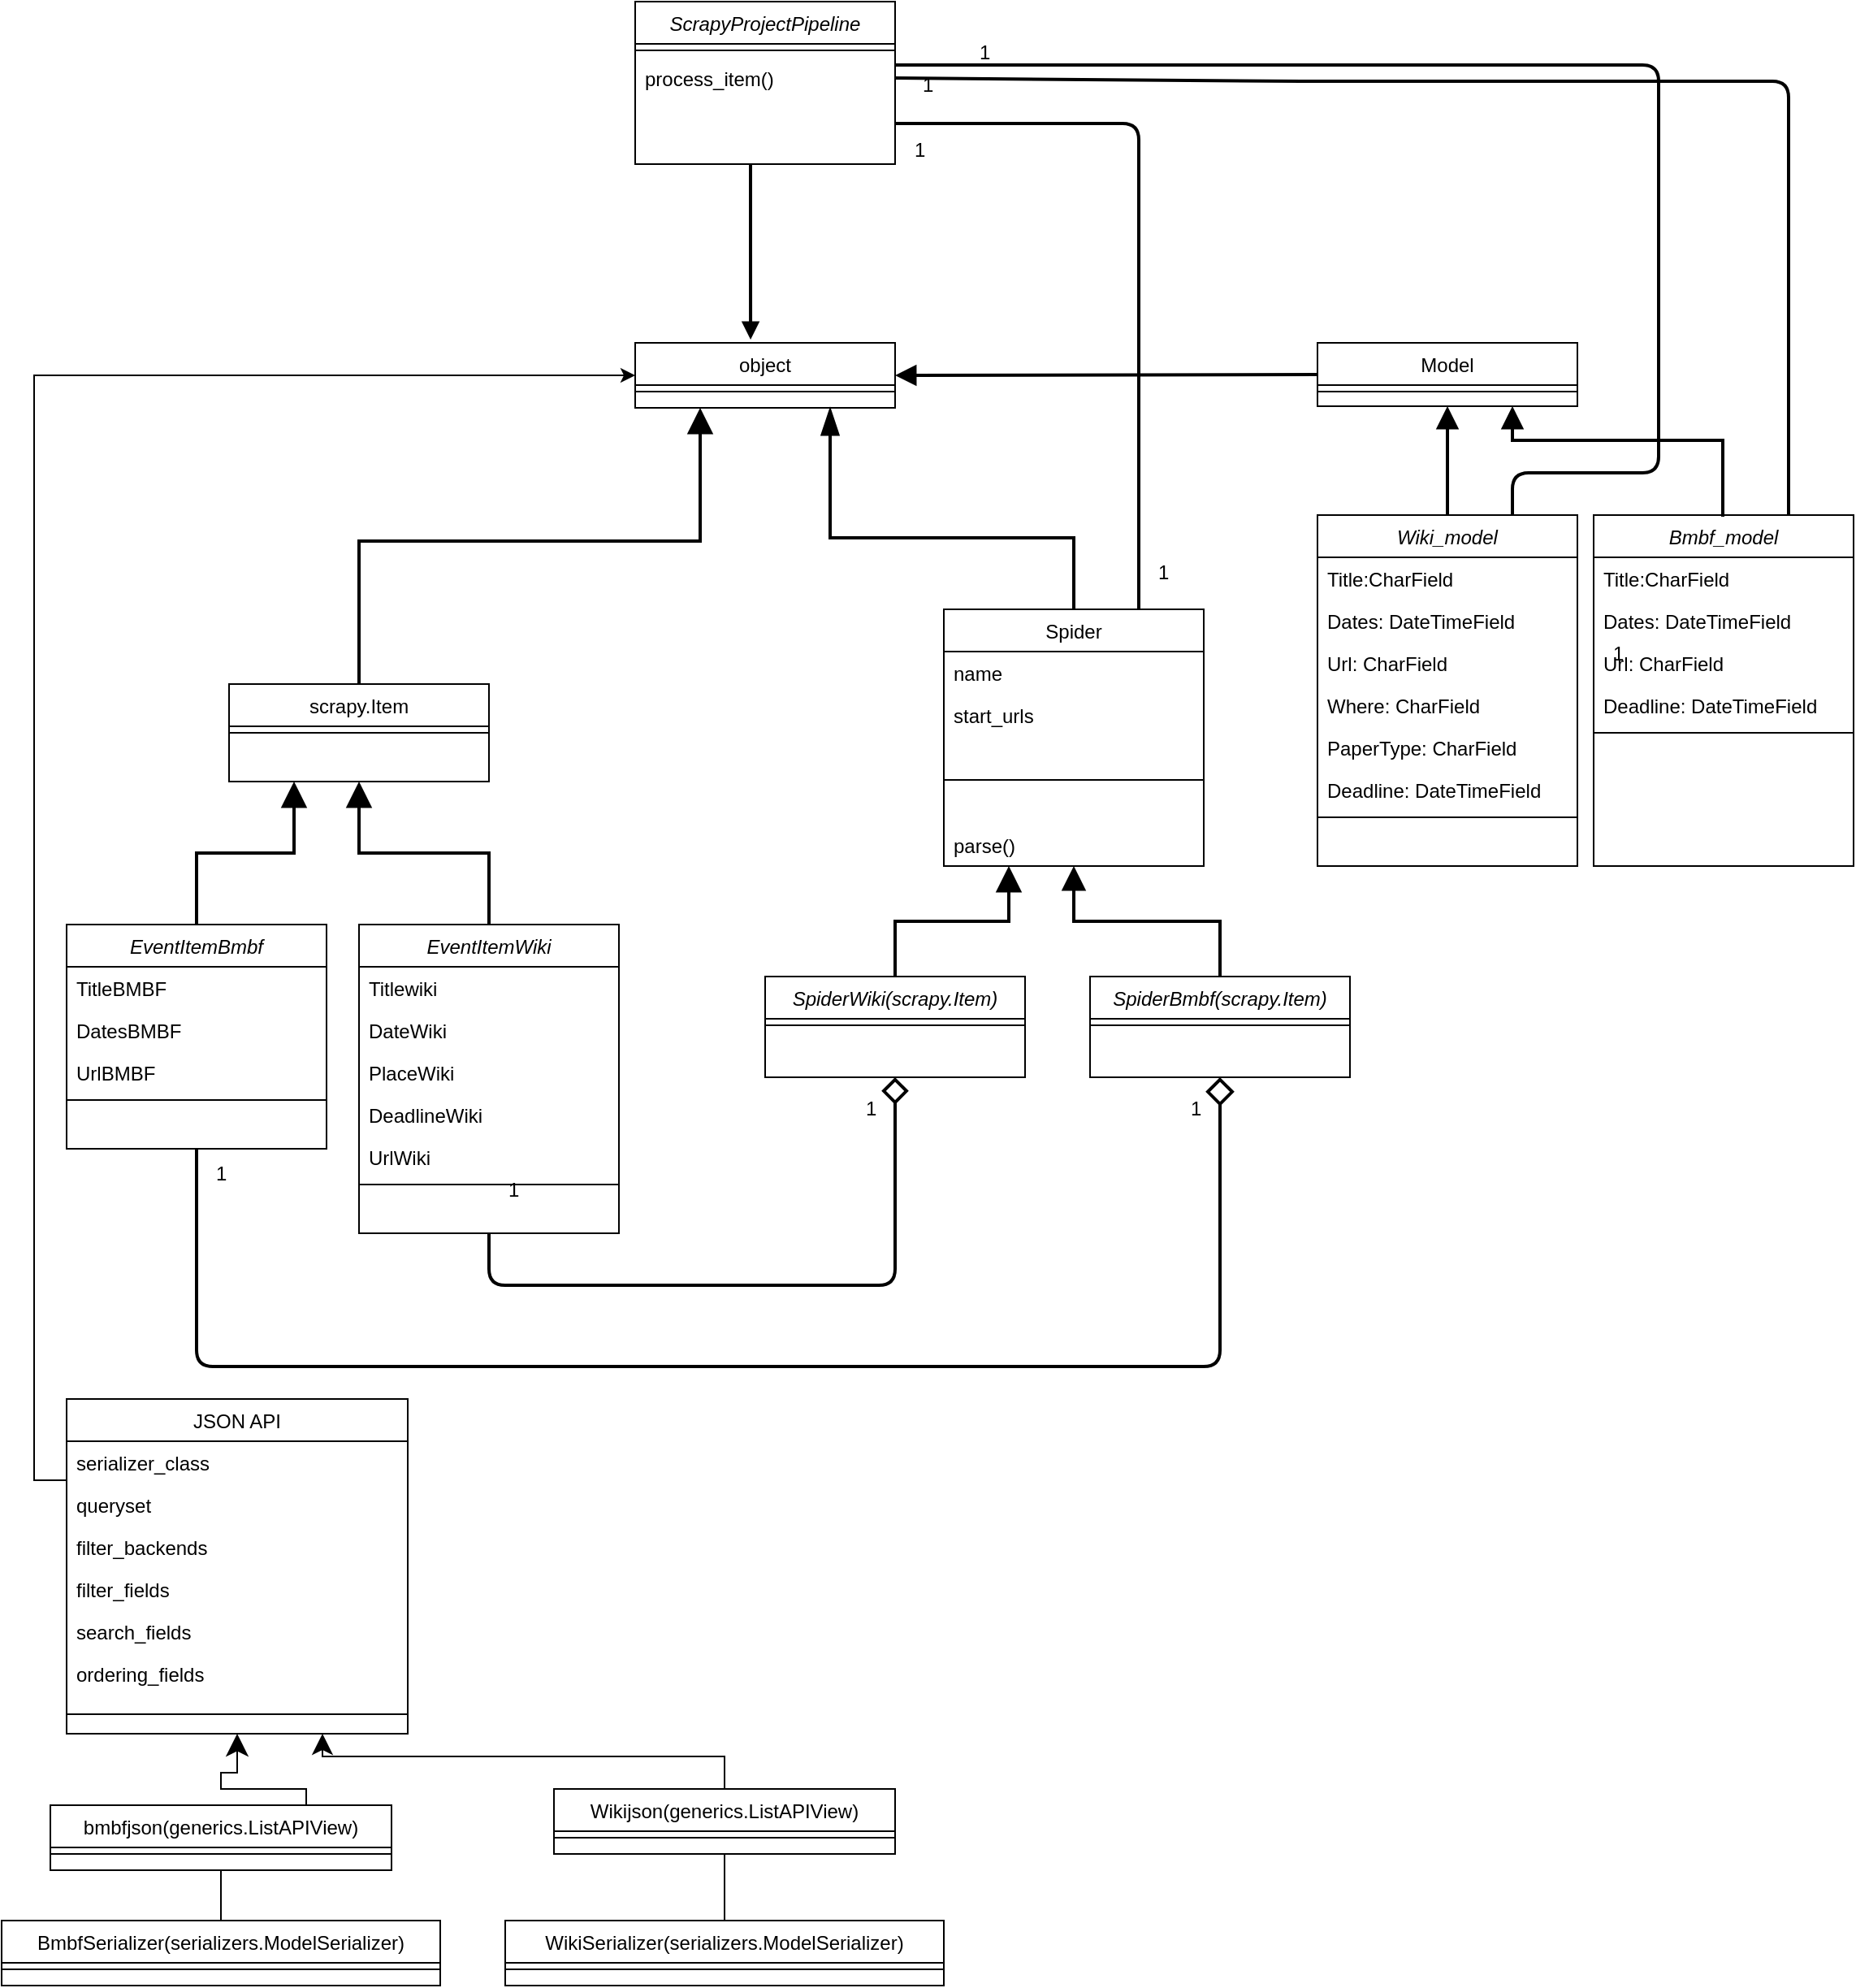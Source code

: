 <mxfile version="13.5.9" type="github"><diagram id="C5RBs43oDa-KdzZeNtuy" name="Page-1"><mxGraphModel dx="1102" dy="583" grid="1" gridSize="10" guides="1" tooltips="1" connect="1" arrows="1" fold="1" page="1" pageScale="1" pageWidth="1169" pageHeight="827" math="0" shadow="0"><root><mxCell id="WIyWlLk6GJQsqaUBKTNV-0"/><mxCell id="WIyWlLk6GJQsqaUBKTNV-1" parent="WIyWlLk6GJQsqaUBKTNV-0"/><mxCell id="EVb0BAPBkuo6uGBUW3vv-6" value="" style="endArrow=block;shadow=0;strokeWidth=2;strokeColor=#000000;rounded=0;endFill=1;edgeStyle=elbowEdgeStyle;elbow=vertical;entryX=0.444;entryY=-0.05;entryDx=0;entryDy=0;entryPerimeter=0;" parent="WIyWlLk6GJQsqaUBKTNV-1" target="zkfFHV4jXpPFQw0GAbJ--17" edge="1"><mxGeometry x="0.5" y="41" relative="1" as="geometry"><mxPoint x="481" y="140" as="sourcePoint"/><mxPoint x="270" y="180" as="targetPoint"/><mxPoint x="-40" y="32" as="offset"/><Array as="points"><mxPoint x="481" y="190"/><mxPoint x="490" y="210"/></Array></mxGeometry></mxCell><mxCell id="EVb0BAPBkuo6uGBUW3vv-7" value="" style="resizable=0;align=left;verticalAlign=bottom;labelBackgroundColor=none;fontSize=12;" parent="EVb0BAPBkuo6uGBUW3vv-6" connectable="0" vertex="1"><mxGeometry x="-1" relative="1" as="geometry"><mxPoint y="4" as="offset"/></mxGeometry></mxCell><mxCell id="EVb0BAPBkuo6uGBUW3vv-8" value="" style="endArrow=block;shadow=0;strokeWidth=2;strokeColor=#000000;rounded=0;endFill=1;edgeStyle=elbowEdgeStyle;elbow=vertical;startArrow=none;startFill=0;endSize=10;" parent="WIyWlLk6GJQsqaUBKTNV-1" source="EVb0BAPBkuo6uGBUW3vv-14" target="EVb0BAPBkuo6uGBUW3vv-10" edge="1"><mxGeometry x="0.5" y="41" relative="1" as="geometry"><mxPoint x="616" y="630" as="sourcePoint"/><mxPoint x="776" y="630" as="targetPoint"/><mxPoint x="-40" y="32" as="offset"/></mxGeometry></mxCell><mxCell id="EVb0BAPBkuo6uGBUW3vv-26" value="" style="endArrow=block;shadow=0;strokeWidth=2;strokeColor=#000000;rounded=0;endFill=1;edgeStyle=elbowEdgeStyle;elbow=vertical;exitX=0.5;exitY=0;exitDx=0;exitDy=0;entryX=0.25;entryY=1;entryDx=0;entryDy=0;startArrow=none;startFill=0;endSize=11;" parent="WIyWlLk6GJQsqaUBKTNV-1" source="EVb0BAPBkuo6uGBUW3vv-20" target="EVb0BAPBkuo6uGBUW3vv-10" edge="1"><mxGeometry x="0.5" y="41" relative="1" as="geometry"><mxPoint x="606" y="708" as="sourcePoint"/><mxPoint x="606" y="588" as="targetPoint"/><mxPoint x="-40" y="32" as="offset"/></mxGeometry></mxCell><mxCell id="EVb0BAPBkuo6uGBUW3vv-29" value="" style="endArrow=block;shadow=0;strokeWidth=2;strokeColor=#000000;rounded=0;endFill=1;edgeStyle=elbowEdgeStyle;elbow=vertical;endSize=11;" parent="WIyWlLk6GJQsqaUBKTNV-1" source="EVb0BAPBkuo6uGBUW3vv-33" target="EVb0BAPBkuo6uGBUW3vv-45" edge="1"><mxGeometry x="0.5" y="41" relative="1" as="geometry"><mxPoint x="-100" y="212" as="sourcePoint"/><mxPoint x="60" y="212" as="targetPoint"/><mxPoint x="-40" y="32" as="offset"/></mxGeometry></mxCell><mxCell id="EVb0BAPBkuo6uGBUW3vv-30" value="1" style="resizable=0;align=left;verticalAlign=bottom;labelBackgroundColor=none;fontSize=12;" parent="EVb0BAPBkuo6uGBUW3vv-29" connectable="0" vertex="1"><mxGeometry x="-1" relative="1" as="geometry"><mxPoint x="10" y="172" as="offset"/></mxGeometry></mxCell><mxCell id="EVb0BAPBkuo6uGBUW3vv-75" value="1" style="resizable=0;align=left;verticalAlign=bottom;labelBackgroundColor=none;fontSize=12;" parent="EVb0BAPBkuo6uGBUW3vv-29" connectable="0" vertex="1"><mxGeometry x="-1" relative="1" as="geometry"><mxPoint x="265" y="-508" as="offset"/></mxGeometry></mxCell><mxCell id="EVb0BAPBkuo6uGBUW3vv-76" value="1" style="resizable=0;align=left;verticalAlign=bottom;labelBackgroundColor=none;fontSize=12;" parent="EVb0BAPBkuo6uGBUW3vv-29" connectable="0" vertex="1"><mxGeometry x="-1" relative="1" as="geometry"><mxPoint x="690" y="-158" as="offset"/></mxGeometry></mxCell><mxCell id="EVb0BAPBkuo6uGBUW3vv-77" value="1" style="resizable=0;align=left;verticalAlign=bottom;labelBackgroundColor=none;fontSize=12;" parent="EVb0BAPBkuo6uGBUW3vv-29" connectable="0" vertex="1"><mxGeometry x="-1" relative="1" as="geometry"><mxPoint x="430" y="122" as="offset"/></mxGeometry></mxCell><mxCell id="EVb0BAPBkuo6uGBUW3vv-78" value="1" style="resizable=0;align=left;verticalAlign=bottom;labelBackgroundColor=none;fontSize=12;" parent="EVb0BAPBkuo6uGBUW3vv-29" connectable="0" vertex="1"><mxGeometry x="-1" relative="1" as="geometry"><mxPoint x="230" y="122" as="offset"/></mxGeometry></mxCell><mxCell id="EVb0BAPBkuo6uGBUW3vv-79" value="1" style="resizable=0;align=left;verticalAlign=bottom;labelBackgroundColor=none;fontSize=12;" parent="EVb0BAPBkuo6uGBUW3vv-29" connectable="0" vertex="1"><mxGeometry x="-1" relative="1" as="geometry"><mxPoint x="-170" y="162" as="offset"/></mxGeometry></mxCell><mxCell id="EVb0BAPBkuo6uGBUW3vv-82" value="1" style="resizable=0;align=left;verticalAlign=bottom;labelBackgroundColor=none;fontSize=12;" parent="EVb0BAPBkuo6uGBUW3vv-29" connectable="0" vertex="1"><mxGeometry x="-1" relative="1" as="geometry"><mxPoint x="260" y="-468" as="offset"/></mxGeometry></mxCell><mxCell id="EVb0BAPBkuo6uGBUW3vv-83" value="1" style="resizable=0;align=left;verticalAlign=bottom;labelBackgroundColor=none;fontSize=12;" parent="EVb0BAPBkuo6uGBUW3vv-29" connectable="0" vertex="1"><mxGeometry x="-1" relative="1" as="geometry"><mxPoint x="410" y="-208" as="offset"/></mxGeometry></mxCell><mxCell id="w2zw6D1XEeNRCGAGLjtw-14" value="1" style="resizable=0;align=left;verticalAlign=bottom;labelBackgroundColor=none;fontSize=12;" connectable="0" vertex="1" parent="EVb0BAPBkuo6uGBUW3vv-29"><mxGeometry x="-1" relative="1" as="geometry"><mxPoint x="300" y="-528" as="offset"/></mxGeometry></mxCell><mxCell id="EVb0BAPBkuo6uGBUW3vv-31" value="" style="endArrow=block;shadow=0;strokeWidth=2;strokeColor=#000000;rounded=0;endFill=1;edgeStyle=elbowEdgeStyle;elbow=vertical;exitX=0.5;exitY=0;exitDx=0;exitDy=0;entryX=0.25;entryY=1;entryDx=0;entryDy=0;endSize=11;" parent="WIyWlLk6GJQsqaUBKTNV-1" source="EVb0BAPBkuo6uGBUW3vv-39" target="EVb0BAPBkuo6uGBUW3vv-45" edge="1"><mxGeometry x="0.5" y="41" relative="1" as="geometry"><mxPoint x="-110" y="290" as="sourcePoint"/><mxPoint x="-110" y="170" as="targetPoint"/><mxPoint x="-40" y="32" as="offset"/></mxGeometry></mxCell><mxCell id="EVb0BAPBkuo6uGBUW3vv-49" value="" style="endArrow=block;shadow=0;strokeWidth=2;strokeColor=#000000;rounded=0;endFill=1;edgeStyle=elbowEdgeStyle;elbow=vertical;exitX=0.5;exitY=0;exitDx=0;exitDy=0;entryX=0.5;entryY=1;entryDx=0;entryDy=0;startArrow=none;startFill=0;endSize=9;" parent="WIyWlLk6GJQsqaUBKTNV-1" source="EVb0BAPBkuo6uGBUW3vv-51" target="EVb0BAPBkuo6uGBUW3vv-57" edge="1"><mxGeometry x="0.5" y="41" relative="1" as="geometry"><mxPoint x="1056" y="-41" as="sourcePoint"/><mxPoint x="1056" y="-161" as="targetPoint"/><mxPoint x="-40" y="32" as="offset"/></mxGeometry></mxCell><mxCell id="EVb0BAPBkuo6uGBUW3vv-0" value="ScrapyProjectPipeline" style="swimlane;fontStyle=2;align=center;verticalAlign=top;childLayout=stackLayout;horizontal=1;startSize=26;horizontalStack=0;resizeParent=1;resizeLast=0;collapsible=1;marginBottom=0;rounded=0;shadow=0;strokeWidth=1;" parent="WIyWlLk6GJQsqaUBKTNV-1" vertex="1"><mxGeometry x="410" y="40" width="160" height="100" as="geometry"><mxRectangle x="230" y="140" width="160" height="26" as="alternateBounds"/></mxGeometry></mxCell><mxCell id="EVb0BAPBkuo6uGBUW3vv-4" value="" style="line;html=1;strokeWidth=1;align=left;verticalAlign=middle;spacingTop=-1;spacingLeft=3;spacingRight=3;rotatable=0;labelPosition=right;points=[];portConstraint=eastwest;" parent="EVb0BAPBkuo6uGBUW3vv-0" vertex="1"><mxGeometry y="26" width="160" height="8" as="geometry"/></mxCell><mxCell id="EVb0BAPBkuo6uGBUW3vv-5" value="process_item()" style="text;align=left;verticalAlign=top;spacingLeft=4;spacingRight=4;overflow=hidden;rotatable=0;points=[[0,0.5],[1,0.5]];portConstraint=eastwest;" parent="EVb0BAPBkuo6uGBUW3vv-0" vertex="1"><mxGeometry y="34" width="160" height="26" as="geometry"/></mxCell><mxCell id="EVb0BAPBkuo6uGBUW3vv-59" value="" style="endArrow=none;html=1;entryX=0;entryY=0.5;entryDx=0;entryDy=0;exitX=1;exitY=0.5;exitDx=0;exitDy=0;endFill=0;startArrow=block;startFill=1;endSize=10;startSize=8;strokeWidth=2;" parent="WIyWlLk6GJQsqaUBKTNV-1" source="zkfFHV4jXpPFQw0GAbJ--17" target="EVb0BAPBkuo6uGBUW3vv-57" edge="1"><mxGeometry width="50" height="50" relative="1" as="geometry"><mxPoint x="390" y="280" as="sourcePoint"/><mxPoint x="440" y="230" as="targetPoint"/></mxGeometry></mxCell><mxCell id="EVb0BAPBkuo6uGBUW3vv-60" value="" style="endArrow=none;html=1;entryX=0.75;entryY=0;entryDx=0;entryDy=0;exitX=1;exitY=0.5;exitDx=0;exitDy=0;strokeWidth=2;" parent="WIyWlLk6GJQsqaUBKTNV-1" target="EVb0BAPBkuo6uGBUW3vv-51" edge="1"><mxGeometry width="50" height="50" relative="1" as="geometry"><mxPoint x="570" y="79" as="sourcePoint"/><mxPoint x="440" y="230" as="targetPoint"/><Array as="points"><mxPoint x="800" y="79"/><mxPoint x="1040" y="79"/><mxPoint x="1040" y="330"/><mxPoint x="950" y="330"/></Array></mxGeometry></mxCell><mxCell id="EVb0BAPBkuo6uGBUW3vv-61" value="" style="endArrow=diamond;html=1;entryX=0.5;entryY=1;entryDx=0;entryDy=0;exitX=0.5;exitY=1;exitDx=0;exitDy=0;endFill=0;endSize=12;strokeWidth=2;" parent="WIyWlLk6GJQsqaUBKTNV-1" source="EVb0BAPBkuo6uGBUW3vv-33" target="EVb0BAPBkuo6uGBUW3vv-20" edge="1"><mxGeometry width="50" height="50" relative="1" as="geometry"><mxPoint x="370" y="760" as="sourcePoint"/><mxPoint x="420" y="710" as="targetPoint"/><Array as="points"><mxPoint x="320" y="830"/><mxPoint x="570" y="830"/></Array></mxGeometry></mxCell><mxCell id="EVb0BAPBkuo6uGBUW3vv-62" value="" style="endArrow=none;shadow=0;strokeWidth=2;strokeColor=#000000;rounded=0;endFill=0;edgeStyle=elbowEdgeStyle;elbow=vertical;exitX=0.25;exitY=1;exitDx=0;exitDy=0;startArrow=block;startFill=1;endSize=10;startSize=11;" parent="WIyWlLk6GJQsqaUBKTNV-1" source="zkfFHV4jXpPFQw0GAbJ--17" target="EVb0BAPBkuo6uGBUW3vv-45" edge="1"><mxGeometry x="0.5" y="41" relative="1" as="geometry"><mxPoint x="339.48" y="340" as="sourcePoint"/><mxPoint x="300.52" y="410" as="targetPoint"/><mxPoint x="-40" y="32" as="offset"/><Array as="points"><mxPoint x="339.48" y="372"/></Array></mxGeometry></mxCell><mxCell id="EVb0BAPBkuo6uGBUW3vv-64" value="" style="endArrow=none;shadow=0;strokeWidth=2;strokeColor=#000000;rounded=0;endFill=0;edgeStyle=elbowEdgeStyle;elbow=vertical;exitX=0.75;exitY=1;exitDx=0;exitDy=0;entryX=0.5;entryY=0;entryDx=0;entryDy=0;startArrow=blockThin;startFill=1;startSize=12;endSize=12;" parent="WIyWlLk6GJQsqaUBKTNV-1" source="zkfFHV4jXpPFQw0GAbJ--17" target="EVb0BAPBkuo6uGBUW3vv-10" edge="1"><mxGeometry x="0.5" y="41" relative="1" as="geometry"><mxPoint x="580" y="310" as="sourcePoint"/><mxPoint x="400" y="590" as="targetPoint"/><mxPoint x="-40" y="32" as="offset"/><Array as="points"><mxPoint x="590" y="370"/></Array></mxGeometry></mxCell><mxCell id="EVb0BAPBkuo6uGBUW3vv-65" value="" style="endArrow=diamond;html=1;entryX=0.5;entryY=1;entryDx=0;entryDy=0;exitX=0.5;exitY=1;exitDx=0;exitDy=0;endFill=0;endSize=13;strokeWidth=2;" parent="WIyWlLk6GJQsqaUBKTNV-1" source="EVb0BAPBkuo6uGBUW3vv-39" target="EVb0BAPBkuo6uGBUW3vv-14" edge="1"><mxGeometry width="50" height="50" relative="1" as="geometry"><mxPoint x="110" y="890" as="sourcePoint"/><mxPoint x="756" y="866" as="targetPoint"/><Array as="points"><mxPoint x="140" y="880"/><mxPoint x="770" y="880"/></Array></mxGeometry></mxCell><mxCell id="EVb0BAPBkuo6uGBUW3vv-45" value="scrapy.Item" style="swimlane;fontStyle=0;align=center;verticalAlign=top;childLayout=stackLayout;horizontal=1;startSize=26;horizontalStack=0;resizeParent=1;resizeLast=0;collapsible=1;marginBottom=0;rounded=0;shadow=0;strokeWidth=1;" parent="WIyWlLk6GJQsqaUBKTNV-1" vertex="1"><mxGeometry x="160" y="460" width="160" height="60" as="geometry"><mxRectangle x="550" y="140" width="160" height="26" as="alternateBounds"/></mxGeometry></mxCell><mxCell id="EVb0BAPBkuo6uGBUW3vv-47" value="" style="line;html=1;strokeWidth=1;align=left;verticalAlign=middle;spacingTop=-1;spacingLeft=3;spacingRight=3;rotatable=0;labelPosition=right;points=[];portConstraint=eastwest;" parent="EVb0BAPBkuo6uGBUW3vv-45" vertex="1"><mxGeometry y="26" width="160" height="8" as="geometry"/></mxCell><mxCell id="EVb0BAPBkuo6uGBUW3vv-33" value="EventItemWiki" style="swimlane;fontStyle=2;align=center;verticalAlign=top;childLayout=stackLayout;horizontal=1;startSize=26;horizontalStack=0;resizeParent=1;resizeLast=0;collapsible=1;marginBottom=0;rounded=0;shadow=0;strokeWidth=1;" parent="WIyWlLk6GJQsqaUBKTNV-1" vertex="1"><mxGeometry x="240" y="608" width="160" height="190" as="geometry"><mxRectangle x="230" y="140" width="160" height="26" as="alternateBounds"/></mxGeometry></mxCell><mxCell id="EVb0BAPBkuo6uGBUW3vv-34" value="Titlewiki" style="text;align=left;verticalAlign=top;spacingLeft=4;spacingRight=4;overflow=hidden;rotatable=0;points=[[0,0.5],[1,0.5]];portConstraint=eastwest;" parent="EVb0BAPBkuo6uGBUW3vv-33" vertex="1"><mxGeometry y="26" width="160" height="26" as="geometry"/></mxCell><mxCell id="EVb0BAPBkuo6uGBUW3vv-71" value="DateWiki" style="text;align=left;verticalAlign=top;spacingLeft=4;spacingRight=4;overflow=hidden;rotatable=0;points=[[0,0.5],[1,0.5]];portConstraint=eastwest;" parent="EVb0BAPBkuo6uGBUW3vv-33" vertex="1"><mxGeometry y="52" width="160" height="26" as="geometry"/></mxCell><mxCell id="w2zw6D1XEeNRCGAGLjtw-1" value="PlaceWiki" style="text;align=left;verticalAlign=top;spacingLeft=4;spacingRight=4;overflow=hidden;rotatable=0;points=[[0,0.5],[1,0.5]];portConstraint=eastwest;" vertex="1" parent="EVb0BAPBkuo6uGBUW3vv-33"><mxGeometry y="78" width="160" height="26" as="geometry"/></mxCell><mxCell id="w2zw6D1XEeNRCGAGLjtw-2" value="DeadlineWiki" style="text;align=left;verticalAlign=top;spacingLeft=4;spacingRight=4;overflow=hidden;rotatable=0;points=[[0,0.5],[1,0.5]];portConstraint=eastwest;" vertex="1" parent="EVb0BAPBkuo6uGBUW3vv-33"><mxGeometry y="104" width="160" height="26" as="geometry"/></mxCell><mxCell id="w2zw6D1XEeNRCGAGLjtw-3" value="UrlWiki" style="text;align=left;verticalAlign=top;spacingLeft=4;spacingRight=4;overflow=hidden;rotatable=0;points=[[0,0.5],[1,0.5]];portConstraint=eastwest;" vertex="1" parent="EVb0BAPBkuo6uGBUW3vv-33"><mxGeometry y="130" width="160" height="26" as="geometry"/></mxCell><mxCell id="w2zw6D1XEeNRCGAGLjtw-0" value="" style="line;html=1;strokeWidth=1;align=left;verticalAlign=middle;spacingTop=-1;spacingLeft=3;spacingRight=3;rotatable=0;labelPosition=right;points=[];portConstraint=eastwest;" vertex="1" parent="EVb0BAPBkuo6uGBUW3vv-33"><mxGeometry y="156" width="160" height="8" as="geometry"/></mxCell><mxCell id="EVb0BAPBkuo6uGBUW3vv-39" value="EventItemBmbf" style="swimlane;fontStyle=2;align=center;verticalAlign=top;childLayout=stackLayout;horizontal=1;startSize=26;horizontalStack=0;resizeParent=1;resizeLast=0;collapsible=1;marginBottom=0;rounded=0;shadow=0;strokeWidth=1;" parent="WIyWlLk6GJQsqaUBKTNV-1" vertex="1"><mxGeometry x="60" y="608" width="160" height="138" as="geometry"><mxRectangle x="230" y="140" width="160" height="26" as="alternateBounds"/></mxGeometry></mxCell><mxCell id="EVb0BAPBkuo6uGBUW3vv-40" value="TitleBMBF" style="text;align=left;verticalAlign=top;spacingLeft=4;spacingRight=4;overflow=hidden;rotatable=0;points=[[0,0.5],[1,0.5]];portConstraint=eastwest;" parent="EVb0BAPBkuo6uGBUW3vv-39" vertex="1"><mxGeometry y="26" width="160" height="26" as="geometry"/></mxCell><mxCell id="EVb0BAPBkuo6uGBUW3vv-69" value="DatesBMBF" style="text;align=left;verticalAlign=top;spacingLeft=4;spacingRight=4;overflow=hidden;rotatable=0;points=[[0,0.5],[1,0.5]];portConstraint=eastwest;" parent="EVb0BAPBkuo6uGBUW3vv-39" vertex="1"><mxGeometry y="52" width="160" height="26" as="geometry"/></mxCell><mxCell id="EVb0BAPBkuo6uGBUW3vv-70" value="UrlBMBF" style="text;align=left;verticalAlign=top;spacingLeft=4;spacingRight=4;overflow=hidden;rotatable=0;points=[[0,0.5],[1,0.5]];portConstraint=eastwest;" parent="EVb0BAPBkuo6uGBUW3vv-39" vertex="1"><mxGeometry y="78" width="160" height="26" as="geometry"/></mxCell><mxCell id="EVb0BAPBkuo6uGBUW3vv-43" value="" style="line;html=1;strokeWidth=1;align=left;verticalAlign=middle;spacingTop=-1;spacingLeft=3;spacingRight=3;rotatable=0;labelPosition=right;points=[];portConstraint=eastwest;" parent="EVb0BAPBkuo6uGBUW3vv-39" vertex="1"><mxGeometry y="104" width="160" height="8" as="geometry"/></mxCell><mxCell id="EVb0BAPBkuo6uGBUW3vv-10" value="Spider" style="swimlane;fontStyle=0;align=center;verticalAlign=top;childLayout=stackLayout;horizontal=1;startSize=26;horizontalStack=0;resizeParent=1;resizeLast=0;collapsible=1;marginBottom=0;rounded=0;shadow=0;strokeWidth=1;" parent="WIyWlLk6GJQsqaUBKTNV-1" vertex="1"><mxGeometry x="600" y="414" width="160" height="158" as="geometry"><mxRectangle x="550" y="140" width="160" height="26" as="alternateBounds"/></mxGeometry></mxCell><mxCell id="EVb0BAPBkuo6uGBUW3vv-73" value="name" style="text;align=left;verticalAlign=top;spacingLeft=4;spacingRight=4;overflow=hidden;rotatable=0;points=[[0,0.5],[1,0.5]];portConstraint=eastwest;" parent="EVb0BAPBkuo6uGBUW3vv-10" vertex="1"><mxGeometry y="26" width="160" height="26" as="geometry"/></mxCell><mxCell id="EVb0BAPBkuo6uGBUW3vv-74" value="start_urls" style="text;align=left;verticalAlign=top;spacingLeft=4;spacingRight=4;overflow=hidden;rotatable=0;points=[[0,0.5],[1,0.5]];portConstraint=eastwest;" parent="EVb0BAPBkuo6uGBUW3vv-10" vertex="1"><mxGeometry y="52" width="160" height="26" as="geometry"/></mxCell><mxCell id="EVb0BAPBkuo6uGBUW3vv-12" value="" style="line;html=1;strokeWidth=1;align=left;verticalAlign=middle;spacingTop=-1;spacingLeft=3;spacingRight=3;rotatable=0;labelPosition=right;points=[];portConstraint=eastwest;" parent="EVb0BAPBkuo6uGBUW3vv-10" vertex="1"><mxGeometry y="78" width="160" height="54" as="geometry"/></mxCell><mxCell id="EVb0BAPBkuo6uGBUW3vv-25" value="parse()" style="text;align=left;verticalAlign=top;spacingLeft=4;spacingRight=4;overflow=hidden;rotatable=0;points=[[0,0.5],[1,0.5]];portConstraint=eastwest;" parent="EVb0BAPBkuo6uGBUW3vv-10" vertex="1"><mxGeometry y="132" width="160" height="26" as="geometry"/></mxCell><mxCell id="zkfFHV4jXpPFQw0GAbJ--17" value="object" style="swimlane;fontStyle=0;align=center;verticalAlign=top;childLayout=stackLayout;horizontal=1;startSize=26;horizontalStack=0;resizeParent=1;resizeLast=0;collapsible=1;marginBottom=0;rounded=0;shadow=0;strokeWidth=1;" parent="WIyWlLk6GJQsqaUBKTNV-1" vertex="1"><mxGeometry x="410" y="250" width="160" height="40" as="geometry"><mxRectangle x="550" y="140" width="160" height="26" as="alternateBounds"/></mxGeometry></mxCell><mxCell id="zkfFHV4jXpPFQw0GAbJ--23" value="" style="line;html=1;strokeWidth=1;align=left;verticalAlign=middle;spacingTop=-1;spacingLeft=3;spacingRight=3;rotatable=0;labelPosition=right;points=[];portConstraint=eastwest;" parent="zkfFHV4jXpPFQw0GAbJ--17" vertex="1"><mxGeometry y="26" width="160" height="8" as="geometry"/></mxCell><mxCell id="EVb0BAPBkuo6uGBUW3vv-20" value="SpiderWiki(scrapy.Item)" style="swimlane;fontStyle=2;align=center;verticalAlign=top;childLayout=stackLayout;horizontal=1;startSize=26;horizontalStack=0;resizeParent=1;resizeLast=0;collapsible=1;marginBottom=0;rounded=0;shadow=0;strokeWidth=1;" parent="WIyWlLk6GJQsqaUBKTNV-1" vertex="1"><mxGeometry x="490" y="640" width="160" height="62" as="geometry"><mxRectangle x="230" y="140" width="160" height="26" as="alternateBounds"/></mxGeometry></mxCell><mxCell id="EVb0BAPBkuo6uGBUW3vv-24" value="" style="line;html=1;strokeWidth=1;align=left;verticalAlign=middle;spacingTop=-1;spacingLeft=3;spacingRight=3;rotatable=0;labelPosition=right;points=[];portConstraint=eastwest;" parent="EVb0BAPBkuo6uGBUW3vv-20" vertex="1"><mxGeometry y="26" width="160" height="8" as="geometry"/></mxCell><mxCell id="EVb0BAPBkuo6uGBUW3vv-14" value="SpiderBmbf(scrapy.Item)" style="swimlane;fontStyle=2;align=center;verticalAlign=top;childLayout=stackLayout;horizontal=1;startSize=26;horizontalStack=0;resizeParent=1;resizeLast=0;collapsible=1;marginBottom=0;rounded=0;shadow=0;strokeWidth=1;" parent="WIyWlLk6GJQsqaUBKTNV-1" vertex="1"><mxGeometry x="690" y="640" width="160" height="62" as="geometry"><mxRectangle x="230" y="140" width="160" height="26" as="alternateBounds"/></mxGeometry></mxCell><mxCell id="EVb0BAPBkuo6uGBUW3vv-18" value="" style="line;html=1;strokeWidth=1;align=left;verticalAlign=middle;spacingTop=-1;spacingLeft=3;spacingRight=3;rotatable=0;labelPosition=right;points=[];portConstraint=eastwest;" parent="EVb0BAPBkuo6uGBUW3vv-14" vertex="1"><mxGeometry y="26" width="160" height="8" as="geometry"/></mxCell><mxCell id="EVb0BAPBkuo6uGBUW3vv-51" value="Wiki_model" style="swimlane;fontStyle=2;align=center;verticalAlign=top;childLayout=stackLayout;horizontal=1;startSize=26;horizontalStack=0;resizeParent=1;resizeLast=0;collapsible=1;marginBottom=0;rounded=0;shadow=0;strokeWidth=1;" parent="WIyWlLk6GJQsqaUBKTNV-1" vertex="1"><mxGeometry x="830" y="356" width="160" height="216" as="geometry"><mxRectangle x="230" y="140" width="160" height="26" as="alternateBounds"/></mxGeometry></mxCell><mxCell id="EVb0BAPBkuo6uGBUW3vv-52" value="Title:CharField" style="text;align=left;verticalAlign=top;spacingLeft=4;spacingRight=4;overflow=hidden;rotatable=0;points=[[0,0.5],[1,0.5]];portConstraint=eastwest;" parent="EVb0BAPBkuo6uGBUW3vv-51" vertex="1"><mxGeometry y="26" width="160" height="26" as="geometry"/></mxCell><mxCell id="EVb0BAPBkuo6uGBUW3vv-53" value="Dates: DateTimeField" style="text;align=left;verticalAlign=top;spacingLeft=4;spacingRight=4;overflow=hidden;rotatable=0;points=[[0,0.5],[1,0.5]];portConstraint=eastwest;rounded=0;shadow=0;html=0;" parent="EVb0BAPBkuo6uGBUW3vv-51" vertex="1"><mxGeometry y="52" width="160" height="26" as="geometry"/></mxCell><mxCell id="EVb0BAPBkuo6uGBUW3vv-54" value="Url: CharField" style="text;align=left;verticalAlign=top;spacingLeft=4;spacingRight=4;overflow=hidden;rotatable=0;points=[[0,0.5],[1,0.5]];portConstraint=eastwest;rounded=0;shadow=0;html=0;" parent="EVb0BAPBkuo6uGBUW3vv-51" vertex="1"><mxGeometry y="78" width="160" height="26" as="geometry"/></mxCell><mxCell id="EVb0BAPBkuo6uGBUW3vv-67" value="Where: CharField" style="text;align=left;verticalAlign=top;spacingLeft=4;spacingRight=4;overflow=hidden;rotatable=0;points=[[0,0.5],[1,0.5]];portConstraint=eastwest;rounded=0;shadow=0;html=0;" parent="EVb0BAPBkuo6uGBUW3vv-51" vertex="1"><mxGeometry y="104" width="160" height="26" as="geometry"/></mxCell><mxCell id="EVb0BAPBkuo6uGBUW3vv-66" value="PaperType: CharField" style="text;align=left;verticalAlign=top;spacingLeft=4;spacingRight=4;overflow=hidden;rotatable=0;points=[[0,0.5],[1,0.5]];portConstraint=eastwest;rounded=0;shadow=0;html=0;" parent="EVb0BAPBkuo6uGBUW3vv-51" vertex="1"><mxGeometry y="130" width="160" height="26" as="geometry"/></mxCell><mxCell id="EVb0BAPBkuo6uGBUW3vv-68" value="Deadline: DateTimeField" style="text;align=left;verticalAlign=top;spacingLeft=4;spacingRight=4;overflow=hidden;rotatable=0;points=[[0,0.5],[1,0.5]];portConstraint=eastwest;rounded=0;shadow=0;html=0;" parent="EVb0BAPBkuo6uGBUW3vv-51" vertex="1"><mxGeometry y="156" width="160" height="26" as="geometry"/></mxCell><mxCell id="EVb0BAPBkuo6uGBUW3vv-55" value="" style="line;html=1;strokeWidth=1;align=left;verticalAlign=middle;spacingTop=-1;spacingLeft=3;spacingRight=3;rotatable=0;labelPosition=right;points=[];portConstraint=eastwest;" parent="EVb0BAPBkuo6uGBUW3vv-51" vertex="1"><mxGeometry y="182" width="160" height="8" as="geometry"/></mxCell><mxCell id="EVb0BAPBkuo6uGBUW3vv-57" value="Model" style="swimlane;fontStyle=0;align=center;verticalAlign=top;childLayout=stackLayout;horizontal=1;startSize=26;horizontalStack=0;resizeParent=1;resizeLast=0;collapsible=1;marginBottom=0;rounded=0;shadow=0;strokeWidth=1;" parent="WIyWlLk6GJQsqaUBKTNV-1" vertex="1"><mxGeometry x="830" y="250" width="160" height="39" as="geometry"><mxRectangle x="550" y="140" width="160" height="26" as="alternateBounds"/></mxGeometry></mxCell><mxCell id="EVb0BAPBkuo6uGBUW3vv-58" value="" style="line;html=1;strokeWidth=1;align=left;verticalAlign=middle;spacingTop=-1;spacingLeft=3;spacingRight=3;rotatable=0;labelPosition=right;points=[];portConstraint=eastwest;" parent="EVb0BAPBkuo6uGBUW3vv-57" vertex="1"><mxGeometry y="26" width="160" height="8" as="geometry"/></mxCell><mxCell id="EVb0BAPBkuo6uGBUW3vv-80" value="" style="endArrow=none;html=1;exitX=1;exitY=0.75;exitDx=0;exitDy=0;entryX=0.75;entryY=0;entryDx=0;entryDy=0;strokeWidth=2;" parent="WIyWlLk6GJQsqaUBKTNV-1" source="EVb0BAPBkuo6uGBUW3vv-0" target="EVb0BAPBkuo6uGBUW3vv-10" edge="1"><mxGeometry width="50" height="50" relative="1" as="geometry"><mxPoint x="600" y="110" as="sourcePoint"/><mxPoint x="760" y="390" as="targetPoint"/><Array as="points"><mxPoint x="720" y="115"/><mxPoint x="720" y="200"/><mxPoint x="720" y="350"/></Array></mxGeometry></mxCell><mxCell id="w2zw6D1XEeNRCGAGLjtw-4" value="Bmbf_model" style="swimlane;fontStyle=2;align=center;verticalAlign=top;childLayout=stackLayout;horizontal=1;startSize=26;horizontalStack=0;resizeParent=1;resizeLast=0;collapsible=1;marginBottom=0;rounded=0;shadow=0;strokeWidth=1;" vertex="1" parent="WIyWlLk6GJQsqaUBKTNV-1"><mxGeometry x="1000" y="356" width="160" height="216" as="geometry"><mxRectangle x="230" y="140" width="160" height="26" as="alternateBounds"/></mxGeometry></mxCell><mxCell id="w2zw6D1XEeNRCGAGLjtw-5" value="Title:CharField" style="text;align=left;verticalAlign=top;spacingLeft=4;spacingRight=4;overflow=hidden;rotatable=0;points=[[0,0.5],[1,0.5]];portConstraint=eastwest;" vertex="1" parent="w2zw6D1XEeNRCGAGLjtw-4"><mxGeometry y="26" width="160" height="26" as="geometry"/></mxCell><mxCell id="w2zw6D1XEeNRCGAGLjtw-6" value="Dates: DateTimeField" style="text;align=left;verticalAlign=top;spacingLeft=4;spacingRight=4;overflow=hidden;rotatable=0;points=[[0,0.5],[1,0.5]];portConstraint=eastwest;rounded=0;shadow=0;html=0;" vertex="1" parent="w2zw6D1XEeNRCGAGLjtw-4"><mxGeometry y="52" width="160" height="26" as="geometry"/></mxCell><mxCell id="w2zw6D1XEeNRCGAGLjtw-7" value="Url: CharField" style="text;align=left;verticalAlign=top;spacingLeft=4;spacingRight=4;overflow=hidden;rotatable=0;points=[[0,0.5],[1,0.5]];portConstraint=eastwest;rounded=0;shadow=0;html=0;" vertex="1" parent="w2zw6D1XEeNRCGAGLjtw-4"><mxGeometry y="78" width="160" height="26" as="geometry"/></mxCell><mxCell id="w2zw6D1XEeNRCGAGLjtw-10" value="Deadline: DateTimeField" style="text;align=left;verticalAlign=top;spacingLeft=4;spacingRight=4;overflow=hidden;rotatable=0;points=[[0,0.5],[1,0.5]];portConstraint=eastwest;rounded=0;shadow=0;html=0;" vertex="1" parent="w2zw6D1XEeNRCGAGLjtw-4"><mxGeometry y="104" width="160" height="26" as="geometry"/></mxCell><mxCell id="w2zw6D1XEeNRCGAGLjtw-11" value="" style="line;html=1;strokeWidth=1;align=left;verticalAlign=middle;spacingTop=-1;spacingLeft=3;spacingRight=3;rotatable=0;labelPosition=right;points=[];portConstraint=eastwest;" vertex="1" parent="w2zw6D1XEeNRCGAGLjtw-4"><mxGeometry y="130" width="160" height="8" as="geometry"/></mxCell><mxCell id="w2zw6D1XEeNRCGAGLjtw-12" value="" style="endArrow=block;shadow=0;strokeWidth=2;strokeColor=#000000;rounded=0;endFill=1;edgeStyle=elbowEdgeStyle;elbow=vertical;exitX=0.5;exitY=0;exitDx=0;exitDy=0;entryX=0.75;entryY=1;entryDx=0;entryDy=0;startArrow=none;startFill=0;endSize=9;" edge="1" parent="WIyWlLk6GJQsqaUBKTNV-1" target="EVb0BAPBkuo6uGBUW3vv-57"><mxGeometry x="0.5" y="41" relative="1" as="geometry"><mxPoint x="1079.5" y="357" as="sourcePoint"/><mxPoint x="1079.5" y="290" as="targetPoint"/><mxPoint x="-40" y="32" as="offset"/><Array as="points"><mxPoint x="1020" y="310"/></Array></mxGeometry></mxCell><mxCell id="w2zw6D1XEeNRCGAGLjtw-13" value="" style="endArrow=none;html=1;entryX=0.75;entryY=0;entryDx=0;entryDy=0;exitX=1;exitY=0.5;exitDx=0;exitDy=0;strokeWidth=2;" edge="1" parent="WIyWlLk6GJQsqaUBKTNV-1" source="EVb0BAPBkuo6uGBUW3vv-5" target="w2zw6D1XEeNRCGAGLjtw-4"><mxGeometry width="50" height="50" relative="1" as="geometry"><mxPoint x="580" y="89" as="sourcePoint"/><mxPoint x="960" y="366" as="targetPoint"/><Array as="points"><mxPoint x="810" y="89"/><mxPoint x="1120" y="89"/><mxPoint x="1120" y="290"/><mxPoint x="1120" y="330"/></Array></mxGeometry></mxCell><mxCell id="w2zw6D1XEeNRCGAGLjtw-20" style="rounded=0;orthogonalLoop=1;jettySize=auto;html=1;startArrow=none;startFill=0;endArrow=none;endFill=0;" edge="1" parent="WIyWlLk6GJQsqaUBKTNV-1" source="w2zw6D1XEeNRCGAGLjtw-18" target="w2zw6D1XEeNRCGAGLjtw-15"><mxGeometry relative="1" as="geometry"><mxPoint x="380" y="1070" as="targetPoint"/></mxGeometry></mxCell><mxCell id="w2zw6D1XEeNRCGAGLjtw-24" style="edgeStyle=orthogonalEdgeStyle;rounded=0;orthogonalLoop=1;jettySize=auto;html=1;entryX=0;entryY=0.5;entryDx=0;entryDy=0;exitX=0;exitY=0.5;exitDx=0;exitDy=0;" edge="1" parent="WIyWlLk6GJQsqaUBKTNV-1" source="w2zw6D1XEeNRCGAGLjtw-30" target="zkfFHV4jXpPFQw0GAbJ--17"><mxGeometry relative="1" as="geometry"><mxPoint x="50" y="950" as="sourcePoint"/><Array as="points"><mxPoint x="40" y="950"/><mxPoint x="40" y="270"/></Array></mxGeometry></mxCell><mxCell id="w2zw6D1XEeNRCGAGLjtw-30" value="JSON API" style="swimlane;fontStyle=0;align=center;verticalAlign=top;childLayout=stackLayout;horizontal=1;startSize=26;horizontalStack=0;resizeParent=1;resizeLast=0;collapsible=1;marginBottom=0;rounded=0;shadow=0;strokeWidth=1;" vertex="1" parent="WIyWlLk6GJQsqaUBKTNV-1"><mxGeometry x="60" y="900" width="210" height="206" as="geometry"><mxRectangle x="550" y="140" width="160" height="26" as="alternateBounds"/></mxGeometry></mxCell><mxCell id="w2zw6D1XEeNRCGAGLjtw-32" value="serializer_class" style="text;align=left;verticalAlign=top;spacingLeft=4;spacingRight=4;overflow=hidden;rotatable=0;points=[[0,0.5],[1,0.5]];portConstraint=eastwest;" vertex="1" parent="w2zw6D1XEeNRCGAGLjtw-30"><mxGeometry y="26" width="210" height="26" as="geometry"/></mxCell><mxCell id="w2zw6D1XEeNRCGAGLjtw-33" value="queryset" style="text;align=left;verticalAlign=top;spacingLeft=4;spacingRight=4;overflow=hidden;rotatable=0;points=[[0,0.5],[1,0.5]];portConstraint=eastwest;" vertex="1" parent="w2zw6D1XEeNRCGAGLjtw-30"><mxGeometry y="52" width="210" height="26" as="geometry"/></mxCell><mxCell id="w2zw6D1XEeNRCGAGLjtw-34" value="filter_backends" style="text;align=left;verticalAlign=top;spacingLeft=4;spacingRight=4;overflow=hidden;rotatable=0;points=[[0,0.5],[1,0.5]];portConstraint=eastwest;" vertex="1" parent="w2zw6D1XEeNRCGAGLjtw-30"><mxGeometry y="78" width="210" height="26" as="geometry"/></mxCell><mxCell id="w2zw6D1XEeNRCGAGLjtw-35" value="filter_fields" style="text;align=left;verticalAlign=top;spacingLeft=4;spacingRight=4;overflow=hidden;rotatable=0;points=[[0,0.5],[1,0.5]];portConstraint=eastwest;" vertex="1" parent="w2zw6D1XEeNRCGAGLjtw-30"><mxGeometry y="104" width="210" height="26" as="geometry"/></mxCell><mxCell id="w2zw6D1XEeNRCGAGLjtw-36" value="search_fields" style="text;align=left;verticalAlign=top;spacingLeft=4;spacingRight=4;overflow=hidden;rotatable=0;points=[[0,0.5],[1,0.5]];portConstraint=eastwest;" vertex="1" parent="w2zw6D1XEeNRCGAGLjtw-30"><mxGeometry y="130" width="210" height="26" as="geometry"/></mxCell><mxCell id="w2zw6D1XEeNRCGAGLjtw-37" value="ordering_fields" style="text;align=left;verticalAlign=top;spacingLeft=4;spacingRight=4;overflow=hidden;rotatable=0;points=[[0,0.5],[1,0.5]];portConstraint=eastwest;" vertex="1" parent="w2zw6D1XEeNRCGAGLjtw-30"><mxGeometry y="156" width="210" height="26" as="geometry"/></mxCell><mxCell id="w2zw6D1XEeNRCGAGLjtw-31" value="" style="line;html=1;strokeWidth=1;align=left;verticalAlign=middle;spacingTop=-1;spacingLeft=3;spacingRight=3;rotatable=0;labelPosition=right;points=[];portConstraint=eastwest;" vertex="1" parent="w2zw6D1XEeNRCGAGLjtw-30"><mxGeometry y="182" width="210" height="24" as="geometry"/></mxCell><mxCell id="w2zw6D1XEeNRCGAGLjtw-39" style="edgeStyle=orthogonalEdgeStyle;rounded=0;orthogonalLoop=1;jettySize=auto;html=1;entryX=0.5;entryY=1;entryDx=0;entryDy=0;endSize=11;exitX=0.75;exitY=0;exitDx=0;exitDy=0;" edge="1" parent="WIyWlLk6GJQsqaUBKTNV-1" source="w2zw6D1XEeNRCGAGLjtw-18" target="w2zw6D1XEeNRCGAGLjtw-30"><mxGeometry relative="1" as="geometry"><mxPoint x="155" y="1100" as="targetPoint"/><Array as="points"><mxPoint x="208" y="1140"/><mxPoint x="155" y="1140"/><mxPoint x="155" y="1130"/><mxPoint x="165" y="1130"/></Array></mxGeometry></mxCell><mxCell id="w2zw6D1XEeNRCGAGLjtw-40" style="edgeStyle=orthogonalEdgeStyle;rounded=0;orthogonalLoop=1;jettySize=auto;html=1;entryX=0.75;entryY=1;entryDx=0;entryDy=0;endSize=10;startSize=12;" edge="1" parent="WIyWlLk6GJQsqaUBKTNV-1" source="w2zw6D1XEeNRCGAGLjtw-26" target="w2zw6D1XEeNRCGAGLjtw-30"><mxGeometry relative="1" as="geometry"><Array as="points"><mxPoint x="465" y="1120"/><mxPoint x="218" y="1120"/></Array></mxGeometry></mxCell><mxCell id="w2zw6D1XEeNRCGAGLjtw-26" value="Wikijson(generics.ListAPIView)" style="swimlane;fontStyle=0;align=center;verticalAlign=top;childLayout=stackLayout;horizontal=1;startSize=26;horizontalStack=0;resizeParent=1;resizeLast=0;collapsible=1;marginBottom=0;rounded=0;shadow=0;strokeWidth=1;" vertex="1" parent="WIyWlLk6GJQsqaUBKTNV-1"><mxGeometry x="360" y="1140" width="210" height="40" as="geometry"><mxRectangle x="550" y="140" width="160" height="26" as="alternateBounds"/></mxGeometry></mxCell><mxCell id="w2zw6D1XEeNRCGAGLjtw-27" value="" style="line;html=1;strokeWidth=1;align=left;verticalAlign=middle;spacingTop=-1;spacingLeft=3;spacingRight=3;rotatable=0;labelPosition=right;points=[];portConstraint=eastwest;" vertex="1" parent="w2zw6D1XEeNRCGAGLjtw-26"><mxGeometry y="26" width="210" height="8" as="geometry"/></mxCell><mxCell id="w2zw6D1XEeNRCGAGLjtw-41" style="rounded=0;orthogonalLoop=1;jettySize=auto;html=1;startArrow=none;startFill=0;endArrow=none;endFill=0;exitX=0.5;exitY=1;exitDx=0;exitDy=0;entryX=0.5;entryY=0;entryDx=0;entryDy=0;" edge="1" parent="WIyWlLk6GJQsqaUBKTNV-1" source="w2zw6D1XEeNRCGAGLjtw-26" target="w2zw6D1XEeNRCGAGLjtw-28"><mxGeometry relative="1" as="geometry"><mxPoint x="180.031" y="1230.5" as="targetPoint"/><mxPoint x="169.969" y="1190" as="sourcePoint"/></mxGeometry></mxCell><mxCell id="w2zw6D1XEeNRCGAGLjtw-15" value="BmbfSerializer(serializers.ModelSerializer)" style="swimlane;fontStyle=0;align=center;verticalAlign=top;childLayout=stackLayout;horizontal=1;startSize=26;horizontalStack=0;resizeParent=1;resizeLast=0;collapsible=1;marginBottom=0;rounded=0;shadow=0;strokeWidth=1;" vertex="1" parent="WIyWlLk6GJQsqaUBKTNV-1"><mxGeometry x="20" y="1221" width="270" height="40" as="geometry"><mxRectangle x="550" y="140" width="160" height="26" as="alternateBounds"/></mxGeometry></mxCell><mxCell id="w2zw6D1XEeNRCGAGLjtw-16" value="" style="line;html=1;strokeWidth=1;align=left;verticalAlign=middle;spacingTop=-1;spacingLeft=3;spacingRight=3;rotatable=0;labelPosition=right;points=[];portConstraint=eastwest;" vertex="1" parent="w2zw6D1XEeNRCGAGLjtw-15"><mxGeometry y="26" width="270" height="8" as="geometry"/></mxCell><mxCell id="w2zw6D1XEeNRCGAGLjtw-28" value="WikiSerializer(serializers.ModelSerializer)" style="swimlane;fontStyle=0;align=center;verticalAlign=top;childLayout=stackLayout;horizontal=1;startSize=26;horizontalStack=0;resizeParent=1;resizeLast=0;collapsible=1;marginBottom=0;rounded=0;shadow=0;strokeWidth=1;" vertex="1" parent="WIyWlLk6GJQsqaUBKTNV-1"><mxGeometry x="330" y="1221" width="270" height="40" as="geometry"><mxRectangle x="550" y="140" width="160" height="26" as="alternateBounds"/></mxGeometry></mxCell><mxCell id="w2zw6D1XEeNRCGAGLjtw-29" value="" style="line;html=1;strokeWidth=1;align=left;verticalAlign=middle;spacingTop=-1;spacingLeft=3;spacingRight=3;rotatable=0;labelPosition=right;points=[];portConstraint=eastwest;" vertex="1" parent="w2zw6D1XEeNRCGAGLjtw-28"><mxGeometry y="26" width="270" height="8" as="geometry"/></mxCell><mxCell id="w2zw6D1XEeNRCGAGLjtw-18" value="bmbfjson(generics.ListAPIView)" style="swimlane;fontStyle=0;align=center;verticalAlign=top;childLayout=stackLayout;horizontal=1;startSize=26;horizontalStack=0;resizeParent=1;resizeLast=0;collapsible=1;marginBottom=0;rounded=0;shadow=0;strokeWidth=1;" vertex="1" parent="WIyWlLk6GJQsqaUBKTNV-1"><mxGeometry x="50" y="1150" width="210" height="40" as="geometry"><mxRectangle x="550" y="140" width="160" height="26" as="alternateBounds"/></mxGeometry></mxCell><mxCell id="w2zw6D1XEeNRCGAGLjtw-19" value="" style="line;html=1;strokeWidth=1;align=left;verticalAlign=middle;spacingTop=-1;spacingLeft=3;spacingRight=3;rotatable=0;labelPosition=right;points=[];portConstraint=eastwest;" vertex="1" parent="w2zw6D1XEeNRCGAGLjtw-18"><mxGeometry y="26" width="210" height="8" as="geometry"/></mxCell></root></mxGraphModel></diagram></mxfile>